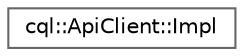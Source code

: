 digraph "Graphical Class Hierarchy"
{
 // INTERACTIVE_SVG=YES
 // LATEX_PDF_SIZE
  bgcolor="transparent";
  edge [fontname=Helvetica,fontsize=10,labelfontname=Helvetica,labelfontsize=10];
  node [fontname=Helvetica,fontsize=10,shape=box,height=0.2,width=0.4];
  rankdir="LR";
  Node0 [id="Node000000",label="cql::ApiClient::Impl",height=0.2,width=0.4,color="grey40", fillcolor="white", style="filled",URL="$structcql_1_1_api_client_1_1_impl.html",tooltip=" "];
}
